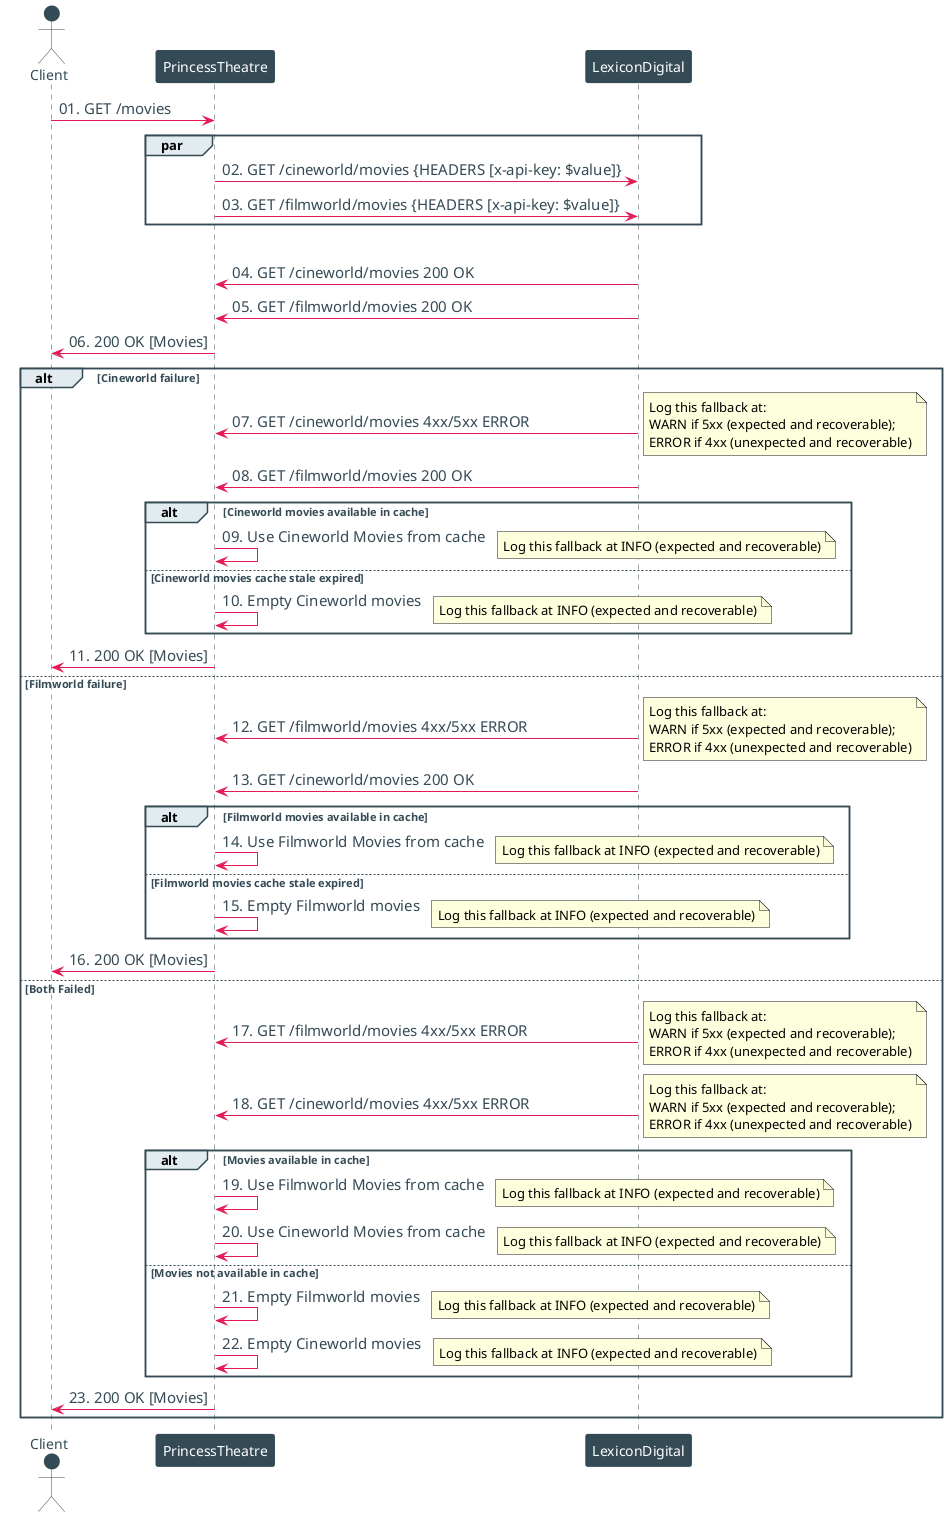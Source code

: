 @startuml
skinparam defaultFontName Helvetica
skinparam shadowing false

skinparam Sequence {
    LifeLineBorderColor #344A55

    Arrow {
        Color           #E41A54
        FontSize        15
        FontColor       #344A55
    }

    Box {
        BorderColor      #0d0f19
        BackgroundColor  #0d0f19
        FontSize         10
        FontColor       #fff
    }

    Group {
        BorderColor     #344A55
        BackgroundColor #E2EBEF
        FontColor       #344A55
    }

    Participant {
        BackgroundColor #344A55
        BorderColor     #344A55
        FontColor       #fff
        FontSize        14
    }

    Actor {
        BackgroundColor #344A55
        BorderColor     #344A55
        FontColor       #344A55
        FontSize        14
    }

    note {
        BackgroundColor #E2EBEF
        BorderColor     #E2EBEF
        FontColor       #344A55
        size            19
    }
}

autonumber "00."

actor "Client" as client
participant "PrincessTheatre" as application
participant "LexiconDigital" as lexicon

client -> application: GET /movies
par
    application -> lexicon: GET /cineworld/movies {HEADERS [x-api-key: $value]}
    application -> lexicon: GET /filmworld/movies {HEADERS [x-api-key: $value]}
end
alt successful case
    lexicon -> application: GET /cineworld/movies 200 OK
    lexicon -> application: GET /filmworld/movies 200 OK

    application -> client: 200 OK [Movies]

alt Cineworld failure
    lexicon -> application: GET /cineworld/movies 4xx/5xx ERROR
    note right: Log this fallback at: \nWARN if 5xx (expected and recoverable); \nERROR if 4xx (unexpected and recoverable)
    lexicon -> application: GET /filmworld/movies 200 OK
    alt Cineworld movies available in cache
        application -> application: Use Cineworld Movies from cache
        note right: Log this fallback at INFO (expected and recoverable)
    else Cineworld movies cache stale expired
        application -> application: Empty Cineworld movies
        note right: Log this fallback at INFO (expected and recoverable)
    end
    application -> client: 200 OK [Movies]
else Filmworld failure
    lexicon -> application: GET /filmworld/movies 4xx/5xx ERROR
    note right: Log this fallback at: \nWARN if 5xx (expected and recoverable); \nERROR if 4xx (unexpected and recoverable)
    lexicon -> application: GET /cineworld/movies 200 OK
    alt Filmworld movies available in cache
        application -> application: Use Filmworld Movies from cache
        note right: Log this fallback at INFO (expected and recoverable)
    else Filmworld movies cache stale expired
        application -> application: Empty Filmworld movies
        note right: Log this fallback at INFO (expected and recoverable)
    end
    application -> client: 200 OK [Movies]
else Both Failed
    lexicon -> application: GET /filmworld/movies 4xx/5xx ERROR
    note right: Log this fallback at: \nWARN if 5xx (expected and recoverable); \nERROR if 4xx (unexpected and recoverable)
    lexicon -> application: GET /cineworld/movies 4xx/5xx ERROR
    note right: Log this fallback at: \nWARN if 5xx (expected and recoverable); \nERROR if 4xx (unexpected and recoverable)
    alt Movies available in cache
        application -> application: Use Filmworld Movies from cache
        note right: Log this fallback at INFO (expected and recoverable)
        application -> application: Use Cineworld Movies from cache
        note right: Log this fallback at INFO (expected and recoverable)
    else Movies not available in cache
        application -> application: Empty Filmworld movies
        note right: Log this fallback at INFO (expected and recoverable)
        application -> application: Empty Cineworld movies
        note right: Log this fallback at INFO (expected and recoverable)
    end
    application -> client: 200 OK [Movies]
end

@enduml